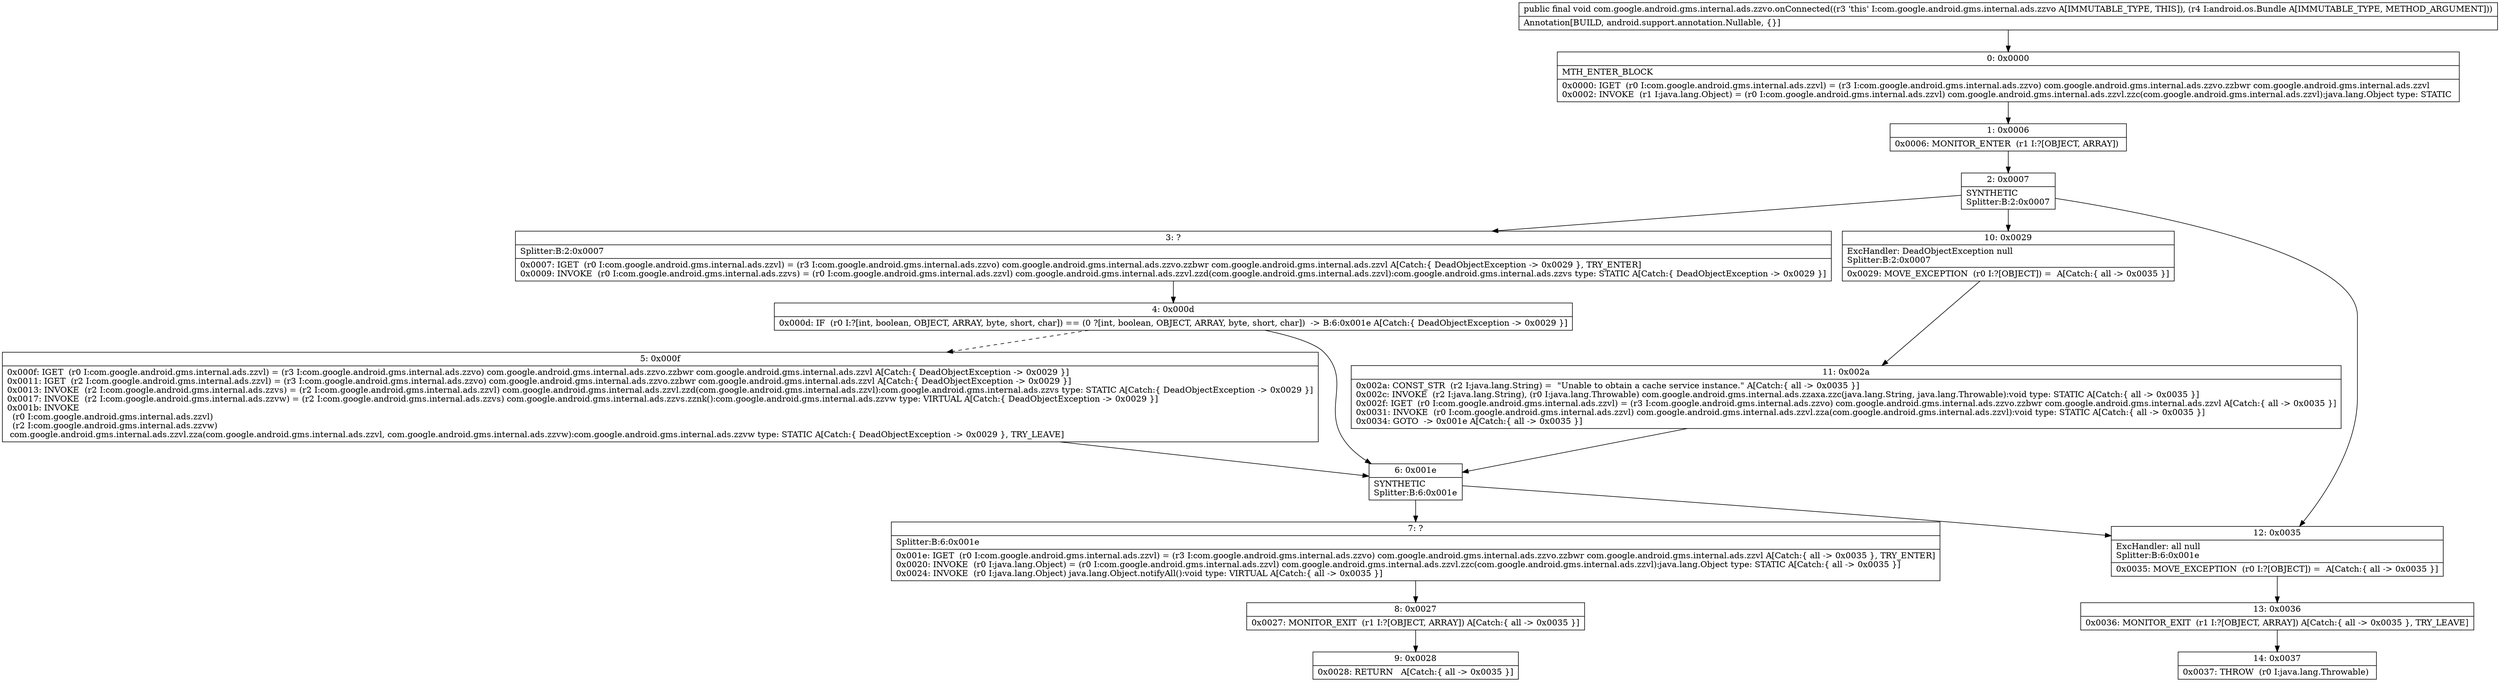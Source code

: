 digraph "CFG forcom.google.android.gms.internal.ads.zzvo.onConnected(Landroid\/os\/Bundle;)V" {
Node_0 [shape=record,label="{0\:\ 0x0000|MTH_ENTER_BLOCK\l|0x0000: IGET  (r0 I:com.google.android.gms.internal.ads.zzvl) = (r3 I:com.google.android.gms.internal.ads.zzvo) com.google.android.gms.internal.ads.zzvo.zzbwr com.google.android.gms.internal.ads.zzvl \l0x0002: INVOKE  (r1 I:java.lang.Object) = (r0 I:com.google.android.gms.internal.ads.zzvl) com.google.android.gms.internal.ads.zzvl.zzc(com.google.android.gms.internal.ads.zzvl):java.lang.Object type: STATIC \l}"];
Node_1 [shape=record,label="{1\:\ 0x0006|0x0006: MONITOR_ENTER  (r1 I:?[OBJECT, ARRAY]) \l}"];
Node_2 [shape=record,label="{2\:\ 0x0007|SYNTHETIC\lSplitter:B:2:0x0007\l}"];
Node_3 [shape=record,label="{3\:\ ?|Splitter:B:2:0x0007\l|0x0007: IGET  (r0 I:com.google.android.gms.internal.ads.zzvl) = (r3 I:com.google.android.gms.internal.ads.zzvo) com.google.android.gms.internal.ads.zzvo.zzbwr com.google.android.gms.internal.ads.zzvl A[Catch:\{ DeadObjectException \-\> 0x0029 \}, TRY_ENTER]\l0x0009: INVOKE  (r0 I:com.google.android.gms.internal.ads.zzvs) = (r0 I:com.google.android.gms.internal.ads.zzvl) com.google.android.gms.internal.ads.zzvl.zzd(com.google.android.gms.internal.ads.zzvl):com.google.android.gms.internal.ads.zzvs type: STATIC A[Catch:\{ DeadObjectException \-\> 0x0029 \}]\l}"];
Node_4 [shape=record,label="{4\:\ 0x000d|0x000d: IF  (r0 I:?[int, boolean, OBJECT, ARRAY, byte, short, char]) == (0 ?[int, boolean, OBJECT, ARRAY, byte, short, char])  \-\> B:6:0x001e A[Catch:\{ DeadObjectException \-\> 0x0029 \}]\l}"];
Node_5 [shape=record,label="{5\:\ 0x000f|0x000f: IGET  (r0 I:com.google.android.gms.internal.ads.zzvl) = (r3 I:com.google.android.gms.internal.ads.zzvo) com.google.android.gms.internal.ads.zzvo.zzbwr com.google.android.gms.internal.ads.zzvl A[Catch:\{ DeadObjectException \-\> 0x0029 \}]\l0x0011: IGET  (r2 I:com.google.android.gms.internal.ads.zzvl) = (r3 I:com.google.android.gms.internal.ads.zzvo) com.google.android.gms.internal.ads.zzvo.zzbwr com.google.android.gms.internal.ads.zzvl A[Catch:\{ DeadObjectException \-\> 0x0029 \}]\l0x0013: INVOKE  (r2 I:com.google.android.gms.internal.ads.zzvs) = (r2 I:com.google.android.gms.internal.ads.zzvl) com.google.android.gms.internal.ads.zzvl.zzd(com.google.android.gms.internal.ads.zzvl):com.google.android.gms.internal.ads.zzvs type: STATIC A[Catch:\{ DeadObjectException \-\> 0x0029 \}]\l0x0017: INVOKE  (r2 I:com.google.android.gms.internal.ads.zzvw) = (r2 I:com.google.android.gms.internal.ads.zzvs) com.google.android.gms.internal.ads.zzvs.zznk():com.google.android.gms.internal.ads.zzvw type: VIRTUAL A[Catch:\{ DeadObjectException \-\> 0x0029 \}]\l0x001b: INVOKE  \l  (r0 I:com.google.android.gms.internal.ads.zzvl)\l  (r2 I:com.google.android.gms.internal.ads.zzvw)\l com.google.android.gms.internal.ads.zzvl.zza(com.google.android.gms.internal.ads.zzvl, com.google.android.gms.internal.ads.zzvw):com.google.android.gms.internal.ads.zzvw type: STATIC A[Catch:\{ DeadObjectException \-\> 0x0029 \}, TRY_LEAVE]\l}"];
Node_6 [shape=record,label="{6\:\ 0x001e|SYNTHETIC\lSplitter:B:6:0x001e\l}"];
Node_7 [shape=record,label="{7\:\ ?|Splitter:B:6:0x001e\l|0x001e: IGET  (r0 I:com.google.android.gms.internal.ads.zzvl) = (r3 I:com.google.android.gms.internal.ads.zzvo) com.google.android.gms.internal.ads.zzvo.zzbwr com.google.android.gms.internal.ads.zzvl A[Catch:\{ all \-\> 0x0035 \}, TRY_ENTER]\l0x0020: INVOKE  (r0 I:java.lang.Object) = (r0 I:com.google.android.gms.internal.ads.zzvl) com.google.android.gms.internal.ads.zzvl.zzc(com.google.android.gms.internal.ads.zzvl):java.lang.Object type: STATIC A[Catch:\{ all \-\> 0x0035 \}]\l0x0024: INVOKE  (r0 I:java.lang.Object) java.lang.Object.notifyAll():void type: VIRTUAL A[Catch:\{ all \-\> 0x0035 \}]\l}"];
Node_8 [shape=record,label="{8\:\ 0x0027|0x0027: MONITOR_EXIT  (r1 I:?[OBJECT, ARRAY]) A[Catch:\{ all \-\> 0x0035 \}]\l}"];
Node_9 [shape=record,label="{9\:\ 0x0028|0x0028: RETURN   A[Catch:\{ all \-\> 0x0035 \}]\l}"];
Node_10 [shape=record,label="{10\:\ 0x0029|ExcHandler: DeadObjectException null\lSplitter:B:2:0x0007\l|0x0029: MOVE_EXCEPTION  (r0 I:?[OBJECT]) =  A[Catch:\{ all \-\> 0x0035 \}]\l}"];
Node_11 [shape=record,label="{11\:\ 0x002a|0x002a: CONST_STR  (r2 I:java.lang.String) =  \"Unable to obtain a cache service instance.\" A[Catch:\{ all \-\> 0x0035 \}]\l0x002c: INVOKE  (r2 I:java.lang.String), (r0 I:java.lang.Throwable) com.google.android.gms.internal.ads.zzaxa.zzc(java.lang.String, java.lang.Throwable):void type: STATIC A[Catch:\{ all \-\> 0x0035 \}]\l0x002f: IGET  (r0 I:com.google.android.gms.internal.ads.zzvl) = (r3 I:com.google.android.gms.internal.ads.zzvo) com.google.android.gms.internal.ads.zzvo.zzbwr com.google.android.gms.internal.ads.zzvl A[Catch:\{ all \-\> 0x0035 \}]\l0x0031: INVOKE  (r0 I:com.google.android.gms.internal.ads.zzvl) com.google.android.gms.internal.ads.zzvl.zza(com.google.android.gms.internal.ads.zzvl):void type: STATIC A[Catch:\{ all \-\> 0x0035 \}]\l0x0034: GOTO  \-\> 0x001e A[Catch:\{ all \-\> 0x0035 \}]\l}"];
Node_12 [shape=record,label="{12\:\ 0x0035|ExcHandler: all null\lSplitter:B:6:0x001e\l|0x0035: MOVE_EXCEPTION  (r0 I:?[OBJECT]) =  A[Catch:\{ all \-\> 0x0035 \}]\l}"];
Node_13 [shape=record,label="{13\:\ 0x0036|0x0036: MONITOR_EXIT  (r1 I:?[OBJECT, ARRAY]) A[Catch:\{ all \-\> 0x0035 \}, TRY_LEAVE]\l}"];
Node_14 [shape=record,label="{14\:\ 0x0037|0x0037: THROW  (r0 I:java.lang.Throwable) \l}"];
MethodNode[shape=record,label="{public final void com.google.android.gms.internal.ads.zzvo.onConnected((r3 'this' I:com.google.android.gms.internal.ads.zzvo A[IMMUTABLE_TYPE, THIS]), (r4 I:android.os.Bundle A[IMMUTABLE_TYPE, METHOD_ARGUMENT]))  | Annotation[BUILD, android.support.annotation.Nullable, \{\}]\l}"];
MethodNode -> Node_0;
Node_0 -> Node_1;
Node_1 -> Node_2;
Node_2 -> Node_3;
Node_2 -> Node_10;
Node_2 -> Node_12;
Node_3 -> Node_4;
Node_4 -> Node_5[style=dashed];
Node_4 -> Node_6;
Node_5 -> Node_6;
Node_6 -> Node_7;
Node_6 -> Node_12;
Node_7 -> Node_8;
Node_8 -> Node_9;
Node_10 -> Node_11;
Node_11 -> Node_6;
Node_12 -> Node_13;
Node_13 -> Node_14;
}

